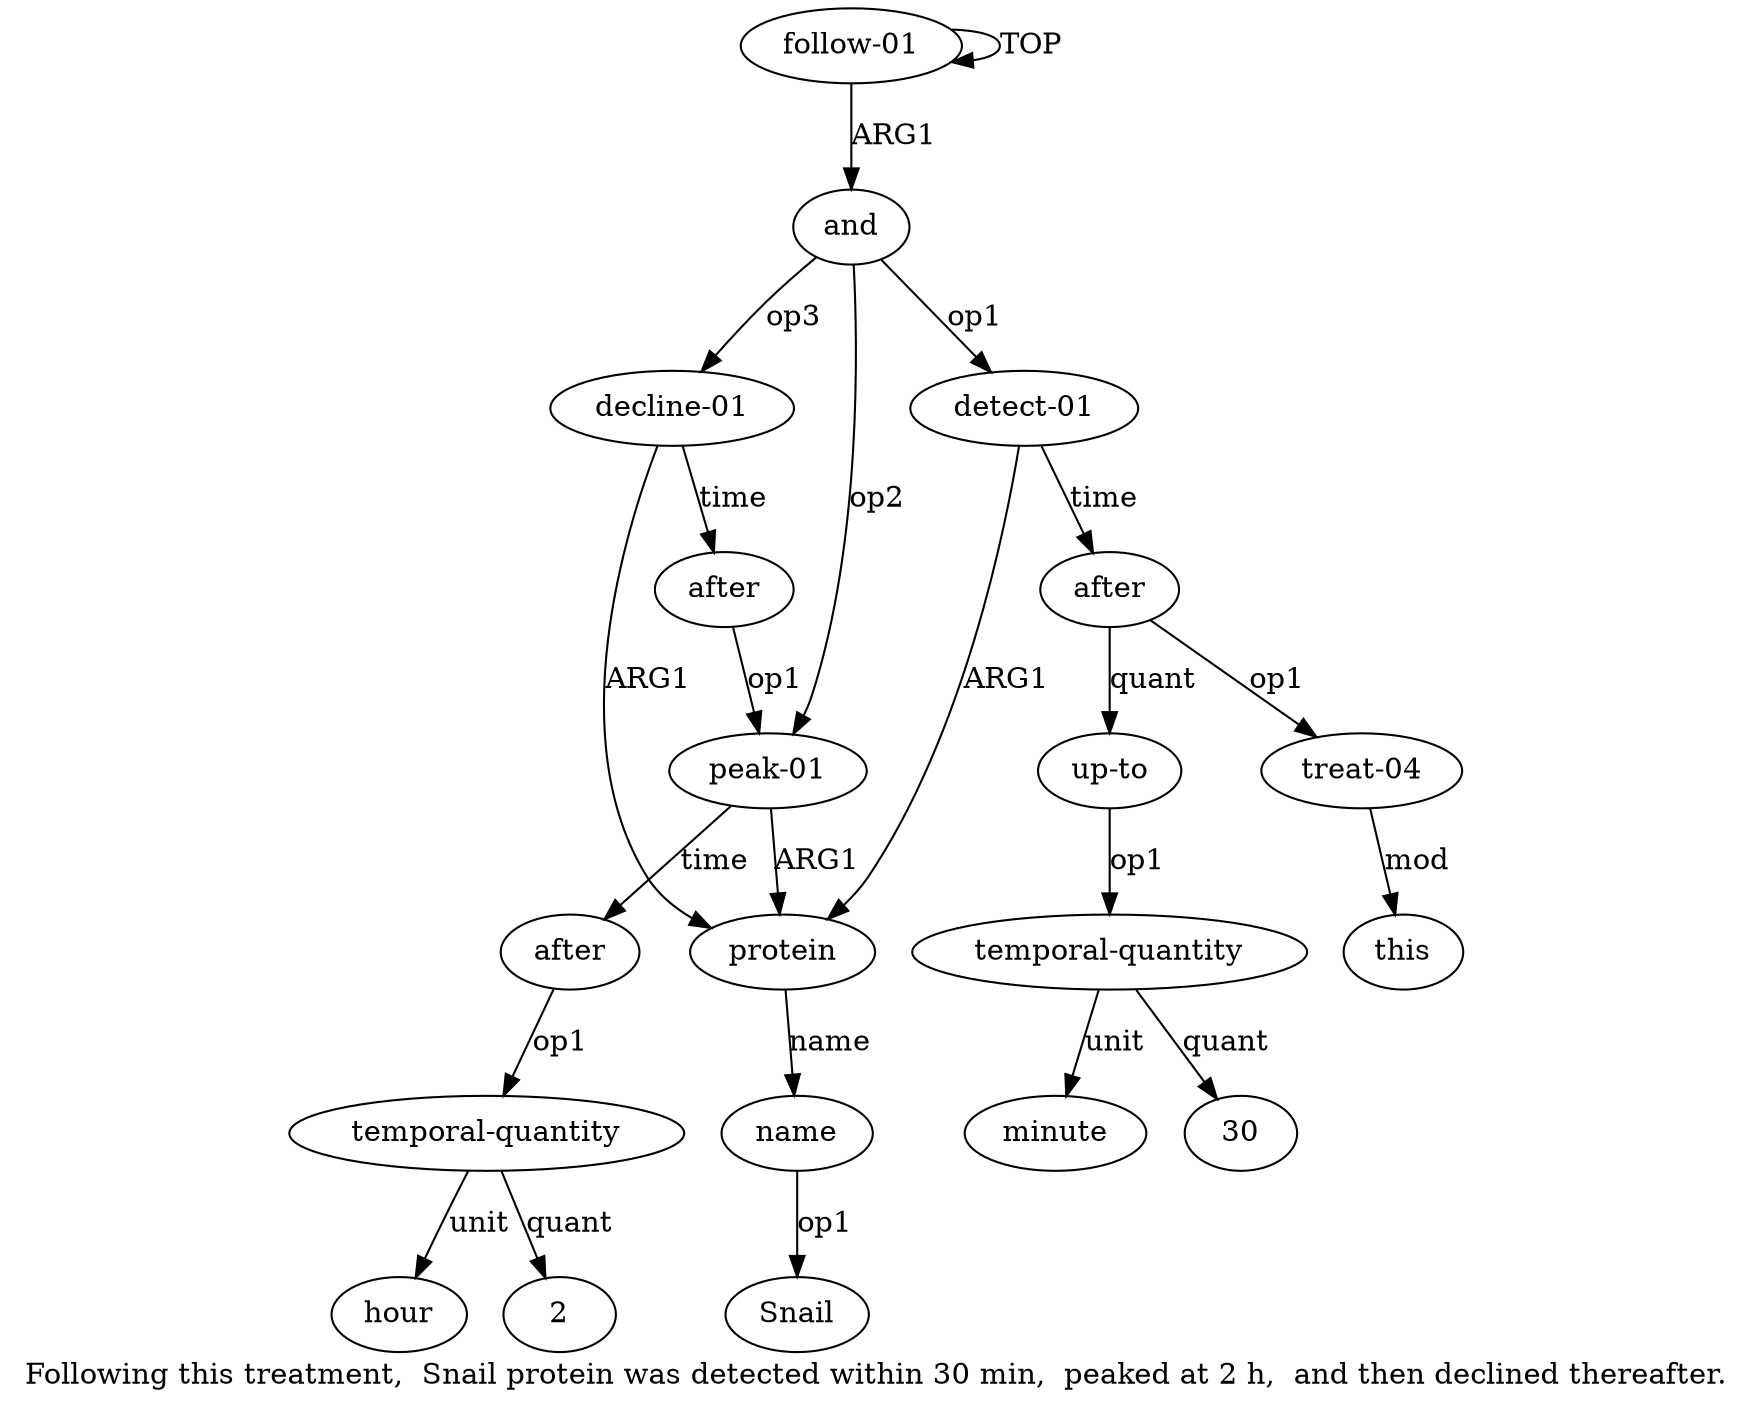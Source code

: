 digraph  {
	graph [label="Following this treatment,  Snail protein was detected within 30 min,  peaked at 2 h,  and then declined thereafter."];
	node [label="\N"];
	a15	 [color=black,
		gold_ind=15,
		gold_label="decline-01",
		label="decline-01",
		test_ind=15,
		test_label="decline-01"];
	a16	 [color=black,
		gold_ind=16,
		gold_label=after,
		label=after,
		test_ind=16,
		test_label=after];
	a15 -> a16 [key=0,
	color=black,
	gold_label=time,
	label=time,
	test_label=time];
a3 [color=black,
	gold_ind=3,
	gold_label=protein,
	label=protein,
	test_ind=3,
	test_label=protein];
a15 -> a3 [key=0,
color=black,
gold_label=ARG1,
label=ARG1,
test_label=ARG1];
a14 [color=black,
gold_ind=14,
gold_label=hour,
label=hour,
test_ind=14,
test_label=hour];
a11 [color=black,
gold_ind=11,
gold_label="peak-01",
label="peak-01",
test_ind=11,
test_label="peak-01"];
a16 -> a11 [key=0,
color=black,
gold_label=op1,
label=op1,
test_label=op1];
a12 [color=black,
gold_ind=12,
gold_label=after,
label=after,
test_ind=12,
test_label=after];
a11 -> a12 [key=0,
color=black,
gold_label=time,
label=time,
test_label=time];
a11 -> a3 [key=0,
color=black,
gold_label=ARG1,
label=ARG1,
test_label=ARG1];
a10 [color=black,
gold_ind=10,
gold_label=minute,
label=minute,
test_ind=10,
test_label=minute];
a13 [color=black,
gold_ind=13,
gold_label="temporal-quantity",
label="temporal-quantity",
test_ind=13,
test_label="temporal-quantity"];
a13 -> a14 [key=0,
color=black,
gold_label=unit,
label=unit,
test_label=unit];
"a13 2" [color=black,
gold_ind=-1,
gold_label=2,
label=2,
test_ind=-1,
test_label=2];
a13 -> "a13 2" [key=0,
color=black,
gold_label=quant,
label=quant,
test_label=quant];
a12 -> a13 [key=0,
color=black,
gold_label=op1,
label=op1,
test_label=op1];
"a4 Snail" [color=black,
gold_ind=-1,
gold_label=Snail,
label=Snail,
test_ind=-1,
test_label=Snail];
a1 [color=black,
gold_ind=1,
gold_label=and,
label=and,
test_ind=1,
test_label=and];
a1 -> a15 [key=0,
color=black,
gold_label=op3,
label=op3,
test_label=op3];
a1 -> a11 [key=0,
color=black,
gold_label=op2,
label=op2,
test_label=op2];
a2 [color=black,
gold_ind=2,
gold_label="detect-01",
label="detect-01",
test_ind=2,
test_label="detect-01"];
a1 -> a2 [key=0,
color=black,
gold_label=op1,
label=op1,
test_label=op1];
a0 [color=black,
gold_ind=0,
gold_label="follow-01",
label="follow-01",
test_ind=0,
test_label="follow-01"];
a0 -> a1 [key=0,
color=black,
gold_label=ARG1,
label=ARG1,
test_label=ARG1];
a0 -> a0 [key=0,
color=black,
gold_label=TOP,
label=TOP,
test_label=TOP];
a4 [color=black,
gold_ind=4,
gold_label=name,
label=name,
test_ind=4,
test_label=name];
a3 -> a4 [key=0,
color=black,
gold_label=name,
label=name,
test_label=name];
a2 -> a3 [key=0,
color=black,
gold_label=ARG1,
label=ARG1,
test_label=ARG1];
a5 [color=black,
gold_ind=5,
gold_label=after,
label=after,
test_ind=5,
test_label=after];
a2 -> a5 [key=0,
color=black,
gold_label=time,
label=time,
test_label=time];
a6 [color=black,
gold_ind=6,
gold_label="treat-04",
label="treat-04",
test_ind=6,
test_label="treat-04"];
a5 -> a6 [key=0,
color=black,
gold_label=op1,
label=op1,
test_label=op1];
a8 [color=black,
gold_ind=8,
gold_label="up-to",
label="up-to",
test_ind=8,
test_label="up-to"];
a5 -> a8 [key=0,
color=black,
gold_label=quant,
label=quant,
test_label=quant];
a4 -> "a4 Snail" [key=0,
color=black,
gold_label=op1,
label=op1,
test_label=op1];
a7 [color=black,
gold_ind=7,
gold_label=this,
label=this,
test_ind=7,
test_label=this];
a6 -> a7 [key=0,
color=black,
gold_label=mod,
label=mod,
test_label=mod];
a9 [color=black,
gold_ind=9,
gold_label="temporal-quantity",
label="temporal-quantity",
test_ind=9,
test_label="temporal-quantity"];
a9 -> a10 [key=0,
color=black,
gold_label=unit,
label=unit,
test_label=unit];
"a9 30" [color=black,
gold_ind=-1,
gold_label=30,
label=30,
test_ind=-1,
test_label=30];
a9 -> "a9 30" [key=0,
color=black,
gold_label=quant,
label=quant,
test_label=quant];
a8 -> a9 [key=0,
color=black,
gold_label=op1,
label=op1,
test_label=op1];
}
